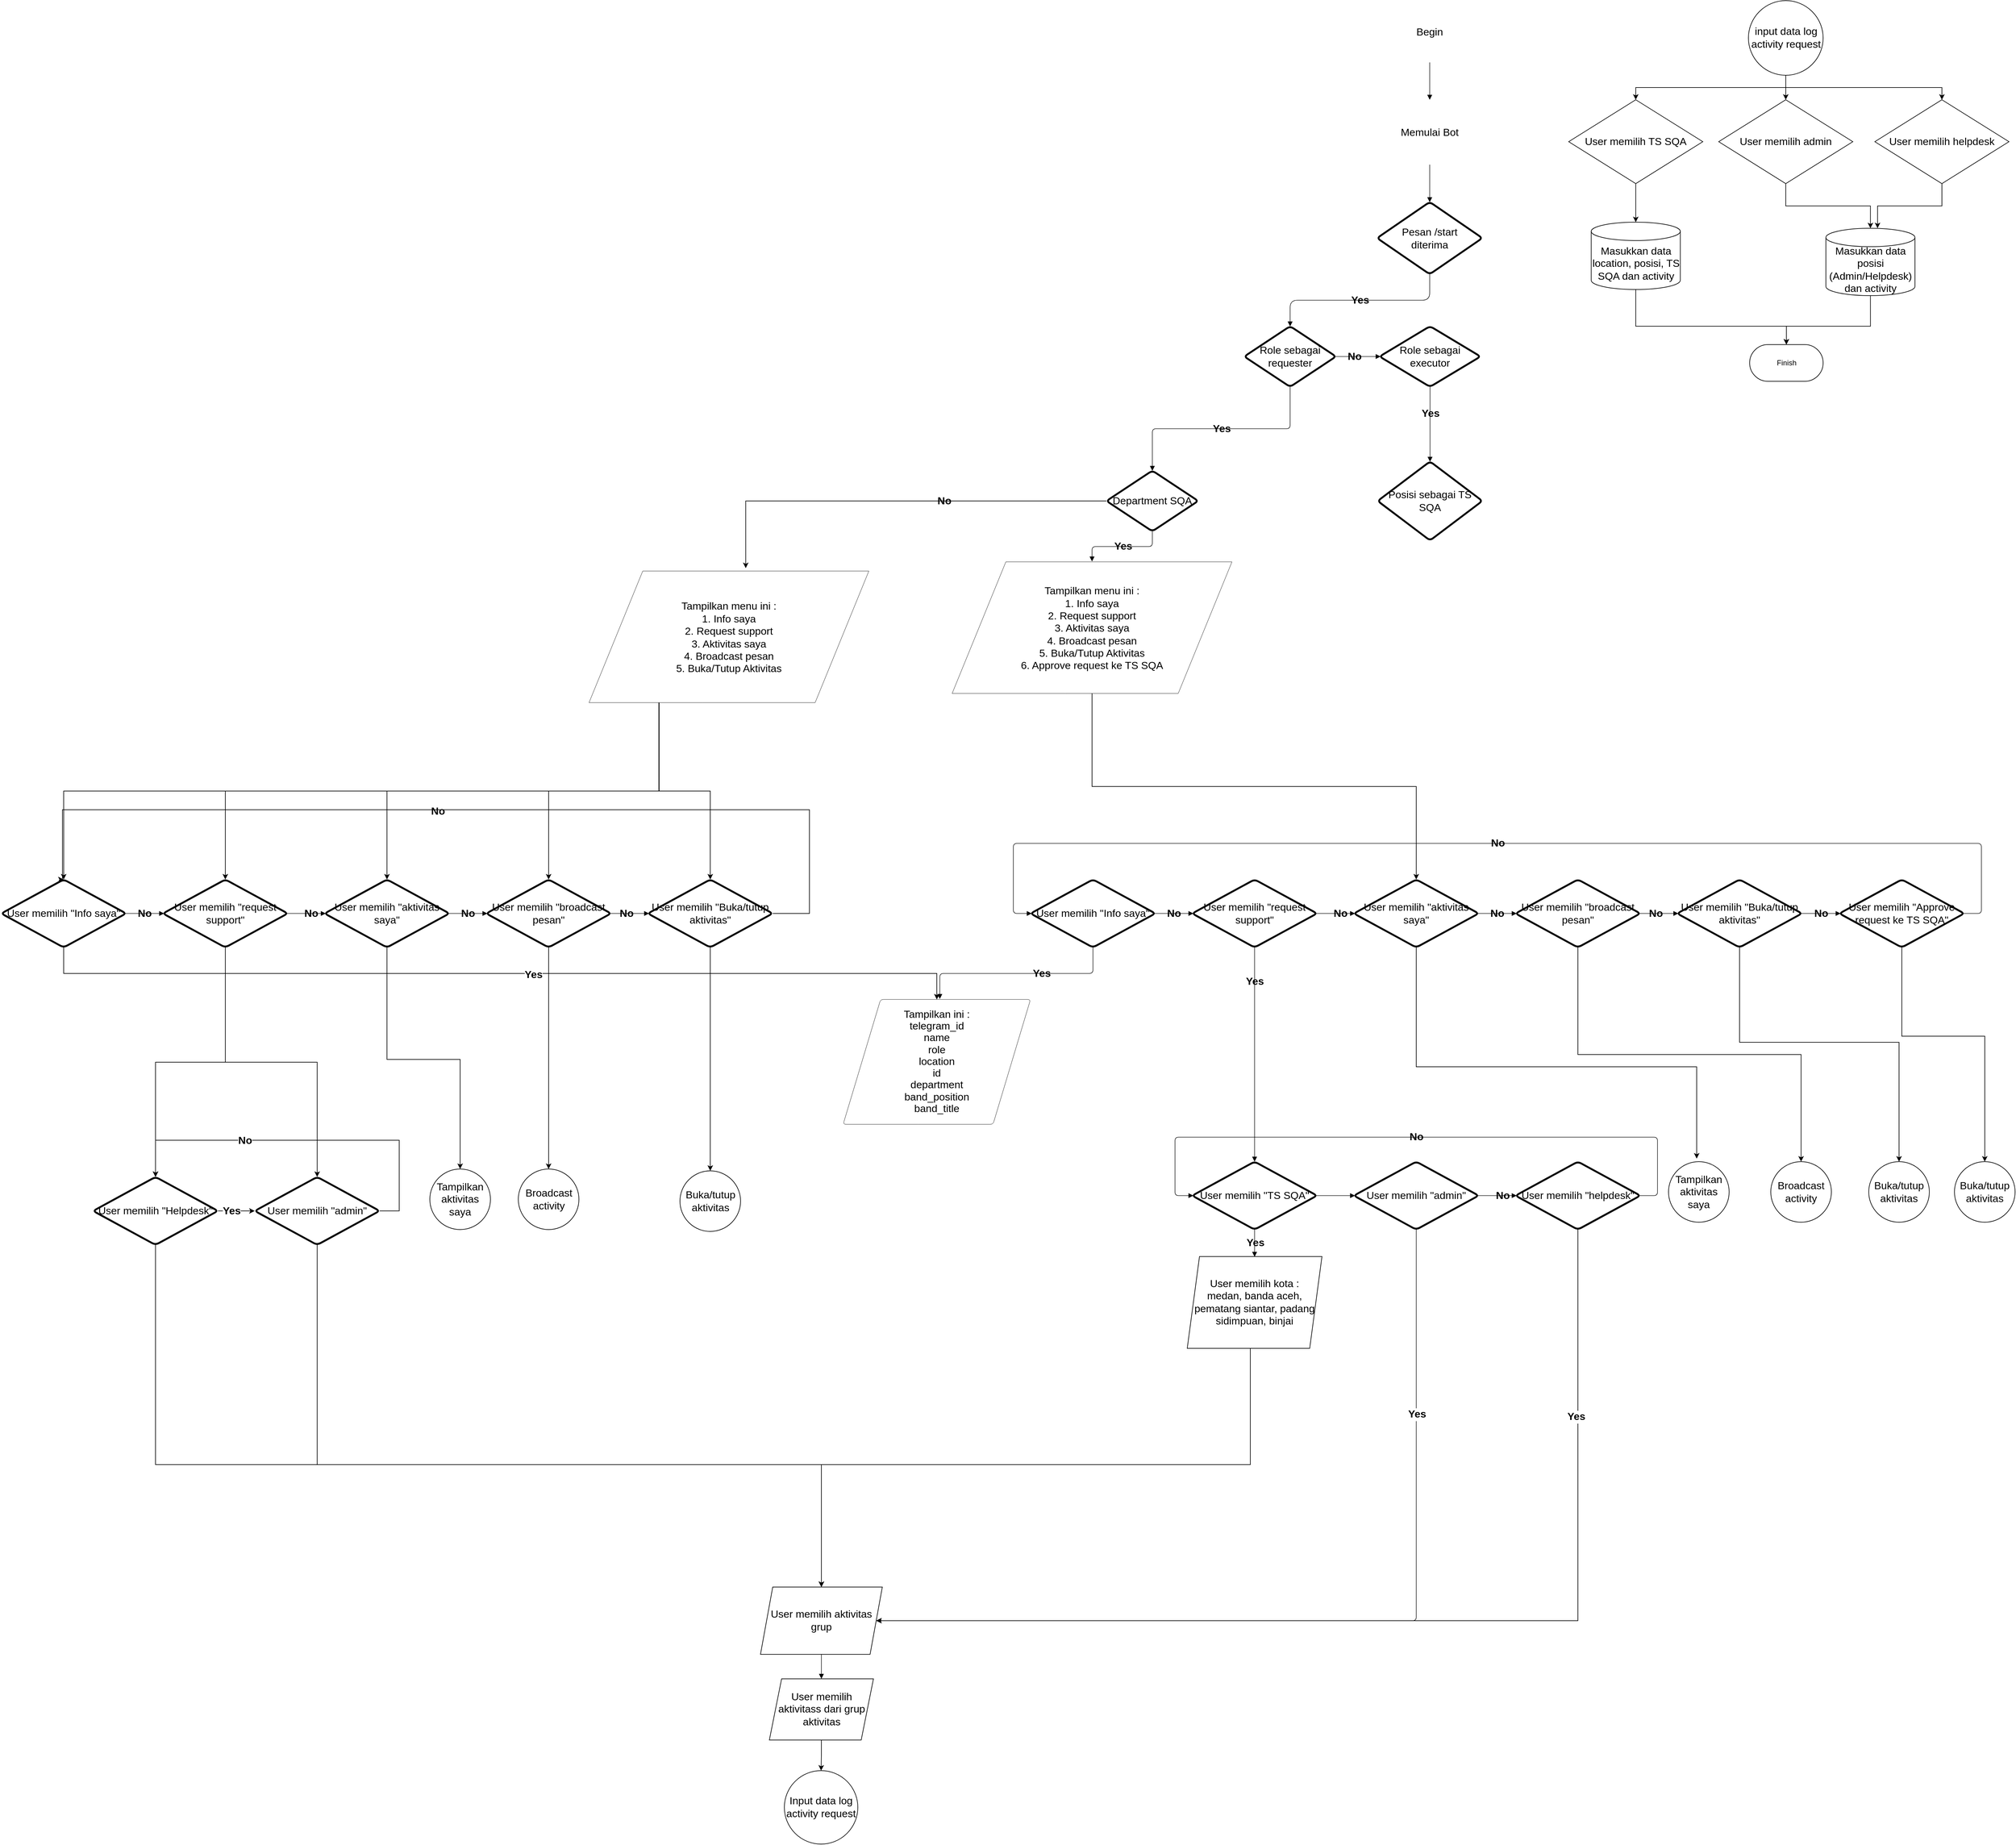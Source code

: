 <mxfile version="24.4.7" type="github">
  <diagram name="Page-1" id="GRgBKRHTRfm9LtRrjL7P">
    <mxGraphModel dx="6494" dy="4552" grid="1" gridSize="10" guides="1" tooltips="1" connect="1" arrows="1" fold="1" page="1" pageScale="1" pageWidth="850" pageHeight="1100" math="0" shadow="0">
      <root>
        <mxCell id="0" />
        <mxCell id="1" parent="0" />
        <mxCell id="CQ4bG1sTVP7k4XKFHZJw-12" value="" style="group;dropTarget=0;pointerEvents=0;fontSize=17;labelBackgroundColor=none;" parent="1" vertex="1">
          <mxGeometry as="geometry" />
        </mxCell>
        <mxCell id="CQ4bG1sTVP7k4XKFHZJw-19" value="Begin" style="html=1;overflow=block;blockSpacing=1;whiteSpace=wrap;fontSize=17;align=center;spacingLeft=8.4;spacingRight=8.4;spacingTop=2.4;spacing=3.6;strokeOpacity=0;fillOpacity=100;rounded=1;absoluteArcSize=1;arcSize=172;strokeWidth=1;lucidId=O3QEd-WoWrp8;labelBackgroundColor=none;labelBorderColor=none;" parent="1" vertex="1">
          <mxGeometry x="1567" y="-452" width="172" height="101" as="geometry" />
        </mxCell>
        <mxCell id="CQ4bG1sTVP7k4XKFHZJw-20" value="Memulai Bot" style="html=1;overflow=block;blockSpacing=1;whiteSpace=wrap;fontSize=17;spacingLeft=8.4;spacingRight=8.4;spacingTop=2.4;spacing=3.6;verticalAlign=middle;strokeOpacity=0;fillOpacity=100;rounded=1;absoluteArcSize=1;arcSize=12;strokeWidth=4;lucidId=O3QE2wRExK9Z;labelBackgroundColor=none;labelBorderColor=none;" parent="1" vertex="1">
          <mxGeometry x="1567" y="-290" width="172" height="106" as="geometry" />
        </mxCell>
        <mxCell id="CQ4bG1sTVP7k4XKFHZJw-21" value="Pesan /start diterima" style="html=1;overflow=block;blockSpacing=1;whiteSpace=wrap;rhombus;fontSize=17;align=center;spacingLeft=8.4;spacingRight=8.4;spacingTop=2.4;spacing=3.6;strokeOpacity=100;fillOpacity=100;rounded=1;absoluteArcSize=1;arcSize=12;strokeWidth=3;lucidId=O3QE1idZaqO8;labelBackgroundColor=none;" parent="1" vertex="1">
          <mxGeometry x="1567" y="-123" width="172" height="118" as="geometry" />
        </mxCell>
        <mxCell id="CQ4bG1sTVP7k4XKFHZJw-22" value="" style="html=1;jettySize=18;whiteSpace=wrap;overflow=block;blockSpacing=1;fontSize=17;strokeOpacity=100;strokeWidth=0.8;rounded=1;arcSize=24;edgeStyle=orthogonalEdgeStyle;startArrow=none;endArrow=block;endFill=1;exitX=0.5;exitY=1;exitPerimeter=0;entryX=0.5;entryY=0;entryPerimeter=0;lucidId=O3QEGSmmrowz;labelBackgroundColor=none;fontColor=default;" parent="1" source="CQ4bG1sTVP7k4XKFHZJw-19" target="CQ4bG1sTVP7k4XKFHZJw-20" edge="1">
          <mxGeometry width="100" height="100" relative="1" as="geometry">
            <Array as="points" />
          </mxGeometry>
        </mxCell>
        <mxCell id="CQ4bG1sTVP7k4XKFHZJw-23" value="" style="html=1;jettySize=18;whiteSpace=wrap;overflow=block;blockSpacing=1;fontSize=17;strokeOpacity=100;strokeWidth=0.8;rounded=1;arcSize=24;edgeStyle=orthogonalEdgeStyle;startArrow=none;endArrow=block;endFill=1;exitX=0.5;exitY=1;exitPerimeter=0;entryX=0.5;entryY=0.003;entryPerimeter=0;lucidId=O3QEU_rgAAAI;labelBackgroundColor=none;fontColor=default;" parent="1" source="CQ4bG1sTVP7k4XKFHZJw-20" target="CQ4bG1sTVP7k4XKFHZJw-21" edge="1">
          <mxGeometry width="100" height="100" relative="1" as="geometry">
            <Array as="points" />
          </mxGeometry>
        </mxCell>
        <mxCell id="CQ4bG1sTVP7k4XKFHZJw-24" value="" style="html=1;jettySize=18;whiteSpace=wrap;overflow=block;blockSpacing=1;fontSize=17;strokeOpacity=100;strokeWidth=0.8;rounded=1;arcSize=24;edgeStyle=orthogonalEdgeStyle;startArrow=none;endArrow=block;endFill=1;exitX=0.5;exitY=0.997;exitPerimeter=0;entryX=0.5;entryY=0.003;entryPerimeter=0;lucidId=O3QEcj3Effiw;labelBackgroundColor=none;fontColor=default;" parent="1" source="CQ4bG1sTVP7k4XKFHZJw-21" target="CQ4bG1sTVP7k4XKFHZJw-26" edge="1">
          <mxGeometry width="100" height="100" relative="1" as="geometry">
            <Array as="points" />
          </mxGeometry>
        </mxCell>
        <mxCell id="CQ4bG1sTVP7k4XKFHZJw-25" value="Yes" style="text;html=1;resizable=0;labelBackgroundColor=none;align=center;verticalAlign=middle;fontStyle=1;fontSize=17;" parent="CQ4bG1sTVP7k4XKFHZJw-24" vertex="1">
          <mxGeometry relative="1" as="geometry" />
        </mxCell>
        <mxCell id="CQ4bG1sTVP7k4XKFHZJw-26" value="Role sebagai requester" style="html=1;overflow=block;blockSpacing=1;whiteSpace=wrap;rhombus;fontSize=17;spacing=3.8;strokeOpacity=100;fillOpacity=100;rounded=1;absoluteArcSize=1;arcSize=12;strokeWidth=3;lucidId=X.QESRwMmk~7;labelBackgroundColor=none;" parent="1" vertex="1">
          <mxGeometry x="1350" y="80" width="150" height="99" as="geometry" />
        </mxCell>
        <mxCell id="CQ4bG1sTVP7k4XKFHZJw-27" value="" style="html=1;jettySize=18;whiteSpace=wrap;fontSize=17;strokeOpacity=100;strokeWidth=0.8;rounded=1;arcSize=12;edgeStyle=orthogonalEdgeStyle;startArrow=none;endArrow=block;endFill=1;exitX=0.5;exitY=0.997;exitPerimeter=0;entryX=0.5;entryY=0.003;entryPerimeter=0;lucidId=MaREplIO5N6A;labelBackgroundColor=none;fontColor=default;" parent="1" source="CQ4bG1sTVP7k4XKFHZJw-26" target="CQ4bG1sTVP7k4XKFHZJw-29" edge="1">
          <mxGeometry width="100" height="100" relative="1" as="geometry">
            <Array as="points" />
          </mxGeometry>
        </mxCell>
        <mxCell id="CQ4bG1sTVP7k4XKFHZJw-28" value="Yes" style="text;html=1;resizable=0;labelBackgroundColor=none;align=center;verticalAlign=middle;fontStyle=1;fontSize=17;" parent="CQ4bG1sTVP7k4XKFHZJw-27" vertex="1">
          <mxGeometry relative="1" as="geometry" />
        </mxCell>
        <mxCell id="CQ4bG1sTVP7k4XKFHZJw-29" value="Department SQA" style="html=1;overflow=block;blockSpacing=1;whiteSpace=wrap;rhombus;fontSize=17;spacing=3.8;strokeOpacity=100;fillOpacity=100;rounded=1;absoluteArcSize=1;arcSize=12;strokeWidth=3;lucidId=MaRE3RDx-k5l;labelBackgroundColor=none;" parent="1" vertex="1">
          <mxGeometry x="1125" y="316" width="150" height="99" as="geometry" />
        </mxCell>
        <mxCell id="CQ4bG1sTVP7k4XKFHZJw-30" value="" style="html=1;jettySize=18;whiteSpace=wrap;fontSize=17;strokeOpacity=100;strokeWidth=0.8;rounded=1;arcSize=12;edgeStyle=orthogonalEdgeStyle;startArrow=none;endArrow=block;endFill=1;exitX=0.988;exitY=0.5;exitPerimeter=0;entryX=0.011;entryY=0.5;entryPerimeter=0;lucidId=jcREmC4Qka6V;labelBackgroundColor=none;fontColor=default;" parent="1" source="CQ4bG1sTVP7k4XKFHZJw-26" target="CQ4bG1sTVP7k4XKFHZJw-32" edge="1">
          <mxGeometry width="100" height="100" relative="1" as="geometry">
            <Array as="points" />
          </mxGeometry>
        </mxCell>
        <mxCell id="CQ4bG1sTVP7k4XKFHZJw-31" value="No" style="text;html=1;resizable=0;labelBackgroundColor=none;align=center;verticalAlign=middle;fontStyle=1;fontSize=17;" parent="CQ4bG1sTVP7k4XKFHZJw-30" vertex="1">
          <mxGeometry x="-0.161" relative="1" as="geometry" />
        </mxCell>
        <mxCell id="CQ4bG1sTVP7k4XKFHZJw-32" value="Role sebagai executor" style="html=1;overflow=block;blockSpacing=1;whiteSpace=wrap;rhombus;fontSize=17;spacing=3.8;strokeOpacity=100;fillOpacity=100;rounded=1;absoluteArcSize=1;arcSize=12;strokeWidth=3;lucidId=jcREdJc5xEuu;labelBackgroundColor=none;" parent="1" vertex="1">
          <mxGeometry x="1571" y="80" width="165" height="99" as="geometry" />
        </mxCell>
        <mxCell id="CQ4bG1sTVP7k4XKFHZJw-33" value="" style="html=1;jettySize=18;whiteSpace=wrap;fontSize=17;strokeOpacity=100;strokeWidth=0.8;rounded=1;arcSize=12;edgeStyle=orthogonalEdgeStyle;startArrow=none;endArrow=block;endFill=1;exitX=0.5;exitY=0.998;exitPerimeter=0;entryX=0.5;entryY=0.004;entryPerimeter=0;lucidId=WcREgdQIaP31;labelBackgroundColor=none;fontColor=default;" parent="1" source="CQ4bG1sTVP7k4XKFHZJw-32" target="CQ4bG1sTVP7k4XKFHZJw-35" edge="1">
          <mxGeometry width="100" height="100" relative="1" as="geometry">
            <Array as="points" />
          </mxGeometry>
        </mxCell>
        <mxCell id="CQ4bG1sTVP7k4XKFHZJw-34" value="Yes" style="text;html=1;resizable=0;labelBackgroundColor=none;align=center;verticalAlign=middle;fontStyle=1;fontSize=17;" parent="CQ4bG1sTVP7k4XKFHZJw-33" vertex="1">
          <mxGeometry x="-0.295" relative="1" as="geometry" />
        </mxCell>
        <mxCell id="CQ4bG1sTVP7k4XKFHZJw-35" value="Posisi sebagai TS SQA" style="html=1;overflow=block;blockSpacing=1;whiteSpace=wrap;rhombus;fontSize=17;spacing=3.8;strokeOpacity=100;fillOpacity=100;rounded=1;absoluteArcSize=1;arcSize=12;strokeWidth=3;lucidId=WcREUaXjch0n;labelBackgroundColor=none;" parent="1" vertex="1">
          <mxGeometry x="1568" y="301" width="171" height="129" as="geometry" />
        </mxCell>
        <mxCell id="CQ4bG1sTVP7k4XKFHZJw-36" value="" style="html=1;jettySize=18;whiteSpace=wrap;fontSize=17;strokeOpacity=100;strokeWidth=0.8;rounded=1;arcSize=12;edgeStyle=orthogonalEdgeStyle;startArrow=none;endArrow=block;endFill=1;exitX=0.5;exitY=0.997;exitPerimeter=0;entryX=0.5;entryY=-0.003;entryPerimeter=0;lucidId=qdREl6IgRi1f;labelBackgroundColor=none;fontColor=default;" parent="1" source="CQ4bG1sTVP7k4XKFHZJw-29" target="CQ4bG1sTVP7k4XKFHZJw-61" edge="1">
          <mxGeometry width="100" height="100" relative="1" as="geometry">
            <Array as="points" />
          </mxGeometry>
        </mxCell>
        <mxCell id="CQ4bG1sTVP7k4XKFHZJw-37" value="Yes" style="text;html=1;resizable=0;labelBackgroundColor=none;align=center;verticalAlign=middle;fontStyle=1;fontSize=17;" parent="CQ4bG1sTVP7k4XKFHZJw-36" vertex="1">
          <mxGeometry relative="1" as="geometry" />
        </mxCell>
        <mxCell id="CQ4bG1sTVP7k4XKFHZJw-40" value="User memilih &quot;Info saya&quot;" style="html=1;overflow=block;blockSpacing=1;whiteSpace=wrap;rhombus;fontSize=17;spacing=3.8;strokeOpacity=100;fillOpacity=100;rounded=1;absoluteArcSize=1;arcSize=12;strokeWidth=3;lucidId=.jREo_PeBMZ1;labelBackgroundColor=none;" parent="1" vertex="1">
          <mxGeometry x="1001" y="984" width="204" height="111" as="geometry" />
        </mxCell>
        <mxCell id="CQ4bG1sTVP7k4XKFHZJw-42" value="" style="html=1;jettySize=18;whiteSpace=wrap;fontSize=17;strokeOpacity=100;strokeWidth=0.8;rounded=1;arcSize=12;edgeStyle=orthogonalEdgeStyle;startArrow=none;endArrow=block;endFill=1;exitX=0.99;exitY=0.5;exitPerimeter=0;entryX=0.01;entryY=0.5;entryPerimeter=0;lucidId=2kREDmKOP9Uv;labelBackgroundColor=none;fontColor=default;" parent="1" source="CQ4bG1sTVP7k4XKFHZJw-40" target="CQ4bG1sTVP7k4XKFHZJw-44" edge="1">
          <mxGeometry width="100" height="100" relative="1" as="geometry">
            <Array as="points" />
          </mxGeometry>
        </mxCell>
        <mxCell id="CQ4bG1sTVP7k4XKFHZJw-43" value="No" style="text;html=1;resizable=0;labelBackgroundColor=none;align=center;verticalAlign=middle;fontStyle=1;fontSize=17;" parent="CQ4bG1sTVP7k4XKFHZJw-42" vertex="1">
          <mxGeometry relative="1" as="geometry" />
        </mxCell>
        <mxCell id="CQ4bG1sTVP7k4XKFHZJw-44" value="User memilih &quot;request support&quot;" style="html=1;overflow=block;blockSpacing=1;whiteSpace=wrap;rhombus;fontSize=17;spacing=3.8;strokeOpacity=100;fillOpacity=100;rounded=1;absoluteArcSize=1;arcSize=12;strokeWidth=3;lucidId=2kREZm2IX9S~;labelBackgroundColor=none;" parent="1" vertex="1">
          <mxGeometry x="1265" y="984" width="204" height="111" as="geometry" />
        </mxCell>
        <mxCell id="CQ4bG1sTVP7k4XKFHZJw-45" value="" style="html=1;jettySize=18;whiteSpace=wrap;fontSize=17;strokeOpacity=100;strokeWidth=0.8;rounded=1;arcSize=12;edgeStyle=orthogonalEdgeStyle;startArrow=none;endArrow=block;endFill=1;exitX=0.99;exitY=0.5;exitPerimeter=0;entryX=0.01;entryY=0.5;entryPerimeter=0;lucidId=dlREGyeo2uYY;labelBackgroundColor=none;fontColor=default;" parent="1" source="CQ4bG1sTVP7k4XKFHZJw-44" target="CQ4bG1sTVP7k4XKFHZJw-47" edge="1">
          <mxGeometry width="100" height="100" relative="1" as="geometry">
            <Array as="points" />
          </mxGeometry>
        </mxCell>
        <mxCell id="CQ4bG1sTVP7k4XKFHZJw-46" value="No" style="text;html=1;resizable=0;labelBackgroundColor=none;align=center;verticalAlign=middle;fontStyle=1;fontSize=17;" parent="CQ4bG1sTVP7k4XKFHZJw-45" vertex="1">
          <mxGeometry x="0.235" relative="1" as="geometry" />
        </mxCell>
        <mxCell id="SSCQIoaoQClTcqwveNcw-15" style="edgeStyle=orthogonalEdgeStyle;rounded=0;orthogonalLoop=1;jettySize=auto;html=1;exitX=0.5;exitY=1;exitDx=0;exitDy=0;fontSize=17;labelBackgroundColor=none;fontColor=default;" edge="1" parent="1" source="CQ4bG1sTVP7k4XKFHZJw-47">
          <mxGeometry relative="1" as="geometry">
            <mxPoint x="2089.0" y="1440.0" as="targetPoint" />
            <mxPoint x="1600.0" y="1095.0" as="sourcePoint" />
            <Array as="points">
              <mxPoint x="1631" y="1290" />
              <mxPoint x="2089" y="1290" />
            </Array>
          </mxGeometry>
        </mxCell>
        <mxCell id="CQ4bG1sTVP7k4XKFHZJw-47" value="User memilih &quot;aktivitas saya&quot;" style="html=1;overflow=block;blockSpacing=1;whiteSpace=wrap;rhombus;fontSize=17;spacing=3.8;strokeOpacity=100;fillOpacity=100;rounded=1;absoluteArcSize=1;arcSize=12;strokeWidth=3;lucidId=dlREFrSLnKBd;labelBackgroundColor=none;" parent="1" vertex="1">
          <mxGeometry x="1529" y="984" width="204" height="111" as="geometry" />
        </mxCell>
        <mxCell id="CQ4bG1sTVP7k4XKFHZJw-48" value="" style="html=1;jettySize=18;whiteSpace=wrap;fontSize=17;strokeOpacity=100;strokeWidth=0.8;rounded=1;arcSize=12;edgeStyle=orthogonalEdgeStyle;startArrow=none;endArrow=block;endFill=1;exitX=0.99;exitY=0.5;exitPerimeter=0;entryX=0.01;entryY=0.5;entryPerimeter=0;lucidId=plRERFZWFN4R;labelBackgroundColor=none;fontColor=default;" parent="1" source="CQ4bG1sTVP7k4XKFHZJw-47" target="CQ4bG1sTVP7k4XKFHZJw-50" edge="1">
          <mxGeometry width="100" height="100" relative="1" as="geometry">
            <Array as="points" />
          </mxGeometry>
        </mxCell>
        <mxCell id="CQ4bG1sTVP7k4XKFHZJw-49" value="No" style="text;html=1;resizable=0;labelBackgroundColor=none;align=center;verticalAlign=middle;fontStyle=1;fontSize=17;" parent="CQ4bG1sTVP7k4XKFHZJw-48" vertex="1">
          <mxGeometry relative="1" as="geometry" />
        </mxCell>
        <mxCell id="SSCQIoaoQClTcqwveNcw-16" style="edgeStyle=orthogonalEdgeStyle;rounded=0;orthogonalLoop=1;jettySize=auto;html=1;exitX=0.5;exitY=1;exitDx=0;exitDy=0;fontSize=17;labelBackgroundColor=none;fontColor=default;entryX=0.5;entryY=0;entryDx=0;entryDy=0;" edge="1" parent="1" source="CQ4bG1sTVP7k4XKFHZJw-50" target="SSCQIoaoQClTcqwveNcw-95">
          <mxGeometry relative="1" as="geometry">
            <mxPoint x="2299" y="1440.0" as="targetPoint" />
            <mxPoint x="1864.0" y="1095.0" as="sourcePoint" />
          </mxGeometry>
        </mxCell>
        <mxCell id="CQ4bG1sTVP7k4XKFHZJw-50" value="User memilih &quot;broadcast pesan&quot;" style="html=1;overflow=block;blockSpacing=1;whiteSpace=wrap;rhombus;fontSize=17;spacing=3.8;strokeOpacity=100;fillOpacity=100;rounded=1;absoluteArcSize=1;arcSize=12;strokeWidth=3;lucidId=plREKyyvZLEQ;labelBackgroundColor=none;" parent="1" vertex="1">
          <mxGeometry x="1793" y="984" width="204" height="111" as="geometry" />
        </mxCell>
        <mxCell id="CQ4bG1sTVP7k4XKFHZJw-51" value="" style="html=1;jettySize=18;whiteSpace=wrap;fontSize=17;strokeOpacity=100;strokeWidth=0.8;rounded=1;arcSize=12;edgeStyle=orthogonalEdgeStyle;startArrow=none;endArrow=block;endFill=1;exitX=0.99;exitY=0.5;exitPerimeter=0;entryX=0.01;entryY=0.5;entryPerimeter=0;lucidId=ClREtkGzbiMU;labelBackgroundColor=none;fontColor=default;" parent="1" source="CQ4bG1sTVP7k4XKFHZJw-50" target="CQ4bG1sTVP7k4XKFHZJw-53" edge="1">
          <mxGeometry width="100" height="100" relative="1" as="geometry">
            <Array as="points" />
          </mxGeometry>
        </mxCell>
        <mxCell id="CQ4bG1sTVP7k4XKFHZJw-52" value="No" style="text;html=1;resizable=0;labelBackgroundColor=none;align=center;verticalAlign=middle;fontStyle=1;fontSize=17;" parent="CQ4bG1sTVP7k4XKFHZJw-51" vertex="1">
          <mxGeometry x="-0.165" relative="1" as="geometry" />
        </mxCell>
        <mxCell id="SSCQIoaoQClTcqwveNcw-17" style="edgeStyle=orthogonalEdgeStyle;rounded=0;orthogonalLoop=1;jettySize=auto;html=1;exitX=0.5;exitY=1;exitDx=0;exitDy=0;fontSize=17;labelBackgroundColor=none;fontColor=default;entryX=0.5;entryY=0;entryDx=0;entryDy=0;" edge="1" parent="1" source="CQ4bG1sTVP7k4XKFHZJw-53" target="SSCQIoaoQClTcqwveNcw-96">
          <mxGeometry relative="1" as="geometry">
            <mxPoint x="2549" y="1440.0" as="targetPoint" />
            <mxPoint x="2128" y="1095.0" as="sourcePoint" />
            <Array as="points">
              <mxPoint x="2159" y="1250" />
              <mxPoint x="2419" y="1250" />
            </Array>
          </mxGeometry>
        </mxCell>
        <mxCell id="CQ4bG1sTVP7k4XKFHZJw-53" value="User memilih &quot;Buka/tutup aktivitas&quot;" style="html=1;overflow=block;blockSpacing=1;whiteSpace=wrap;rhombus;fontSize=17;spacing=3.8;strokeOpacity=100;fillOpacity=100;rounded=1;absoluteArcSize=1;arcSize=12;strokeWidth=3;lucidId=ClREelKLAxoS;labelBackgroundColor=none;" parent="1" vertex="1">
          <mxGeometry x="2057" y="984" width="204" height="111" as="geometry" />
        </mxCell>
        <mxCell id="CQ4bG1sTVP7k4XKFHZJw-54" value="" style="html=1;jettySize=18;whiteSpace=wrap;fontSize=17;strokeOpacity=100;strokeWidth=0.8;rounded=1;arcSize=12;edgeStyle=orthogonalEdgeStyle;startArrow=none;endArrow=block;endFill=1;exitX=0.99;exitY=0.5;exitPerimeter=0;entryX=0.01;entryY=0.5;entryPerimeter=0;lucidId=TlREV9k_0g.7;labelBackgroundColor=none;fontColor=default;" parent="1" source="CQ4bG1sTVP7k4XKFHZJw-53" target="CQ4bG1sTVP7k4XKFHZJw-56" edge="1">
          <mxGeometry width="100" height="100" relative="1" as="geometry">
            <Array as="points" />
          </mxGeometry>
        </mxCell>
        <mxCell id="CQ4bG1sTVP7k4XKFHZJw-55" value="No" style="text;html=1;resizable=0;labelBackgroundColor=none;align=center;verticalAlign=middle;fontStyle=1;fontSize=17;" parent="CQ4bG1sTVP7k4XKFHZJw-54" vertex="1">
          <mxGeometry relative="1" as="geometry" />
        </mxCell>
        <mxCell id="SSCQIoaoQClTcqwveNcw-18" style="edgeStyle=orthogonalEdgeStyle;rounded=0;orthogonalLoop=1;jettySize=auto;html=1;exitX=0.5;exitY=1;exitDx=0;exitDy=0;fontSize=17;labelBackgroundColor=none;fontColor=default;entryX=0.5;entryY=0;entryDx=0;entryDy=0;" edge="1" parent="1" source="CQ4bG1sTVP7k4XKFHZJw-56" target="SSCQIoaoQClTcqwveNcw-97">
          <mxGeometry relative="1" as="geometry">
            <mxPoint x="2701.051" y="1440.0" as="targetPoint" />
            <mxPoint x="2393" y="1095.0" as="sourcePoint" />
            <Array as="points">
              <mxPoint x="2424" y="1240" />
              <mxPoint x="2559" y="1240" />
            </Array>
          </mxGeometry>
        </mxCell>
        <mxCell id="CQ4bG1sTVP7k4XKFHZJw-56" value="User memilih &quot;Approve request ke TS SQA&quot;" style="html=1;overflow=block;blockSpacing=1;whiteSpace=wrap;rhombus;fontSize=17;spacing=3.8;strokeOpacity=100;fillOpacity=100;rounded=1;absoluteArcSize=1;arcSize=12;strokeWidth=3;lucidId=TlREEW60Ta-X;labelBackgroundColor=none;" parent="1" vertex="1">
          <mxGeometry x="2322" y="984" width="204" height="111" as="geometry" />
        </mxCell>
        <mxCell id="CQ4bG1sTVP7k4XKFHZJw-57" value="" style="html=1;jettySize=18;whiteSpace=wrap;fontSize=17;fontColor=default;fontStyle=1;strokeOpacity=100;strokeWidth=0.8;rounded=1;arcSize=12;edgeStyle=orthogonalEdgeStyle;startArrow=none;endArrow=block;endFill=1;exitX=0.99;exitY=0.5;exitPerimeter=0;entryX=0.01;entryY=0.5;entryPerimeter=0;lucidId=mmREBMlW8qIt;labelBackgroundColor=none;" parent="1" source="CQ4bG1sTVP7k4XKFHZJw-56" target="CQ4bG1sTVP7k4XKFHZJw-40" edge="1">
          <mxGeometry width="100" height="100" relative="1" as="geometry">
            <Array as="points">
              <mxPoint x="2554" y="1040" />
              <mxPoint x="2554" y="925" />
              <mxPoint x="973" y="925" />
              <mxPoint x="973" y="1040" />
            </Array>
          </mxGeometry>
        </mxCell>
        <mxCell id="CQ4bG1sTVP7k4XKFHZJw-58" value="No" style="text;html=1;resizable=0;labelBackgroundColor=none;align=center;verticalAlign=middle;fontStyle=1;fontSize=17;" parent="CQ4bG1sTVP7k4XKFHZJw-57" vertex="1">
          <mxGeometry relative="1" as="geometry" />
        </mxCell>
        <mxCell id="CQ4bG1sTVP7k4XKFHZJw-59" value="" style="html=1;jettySize=18;whiteSpace=wrap;fontSize=17;strokeOpacity=100;strokeWidth=0.8;rounded=1;arcSize=12;edgeStyle=orthogonalEdgeStyle;startArrow=none;endArrow=block;endFill=1;exitX=0.5;exitY=1;exitPerimeter=0;entryX=0.516;entryY=-0.004;entryPerimeter=0;lucidId=~mREUN3d~ttm;labelBackgroundColor=none;fontColor=default;" parent="1" source="CQ4bG1sTVP7k4XKFHZJw-40" target="CQ4bG1sTVP7k4XKFHZJw-62" edge="1">
          <mxGeometry width="100" height="100" relative="1" as="geometry">
            <Array as="points" />
          </mxGeometry>
        </mxCell>
        <mxCell id="CQ4bG1sTVP7k4XKFHZJw-60" value="Yes" style="text;html=1;resizable=0;labelBackgroundColor=none;align=center;verticalAlign=middle;fontStyle=1;fontSize=17;" parent="CQ4bG1sTVP7k4XKFHZJw-59" vertex="1">
          <mxGeometry x="-0.242" relative="1" as="geometry" />
        </mxCell>
        <mxCell id="SSCQIoaoQClTcqwveNcw-13" style="edgeStyle=orthogonalEdgeStyle;rounded=0;orthogonalLoop=1;jettySize=auto;html=1;exitX=0.5;exitY=1;exitDx=0;exitDy=0;entryX=0.5;entryY=0;entryDx=0;entryDy=0;fontSize=17;labelBackgroundColor=none;fontColor=default;" edge="1" parent="1" source="CQ4bG1sTVP7k4XKFHZJw-61" target="CQ4bG1sTVP7k4XKFHZJw-47">
          <mxGeometry relative="1" as="geometry" />
        </mxCell>
        <mxCell id="CQ4bG1sTVP7k4XKFHZJw-61" value="Tampilkan menu ini :&lt;br style=&quot;font-size: 17px;&quot;&gt;1. Info saya&lt;br style=&quot;font-size: 17px;&quot;&gt;2. Request support&lt;br style=&quot;font-size: 17px;&quot;&gt;3. Aktivitas saya&lt;br style=&quot;font-size: 17px;&quot;&gt;4. Broadcast pesan&lt;br style=&quot;font-size: 17px;&quot;&gt;5. Buka/Tutup Aktivitas&lt;br style=&quot;font-size: 17px;&quot;&gt;&lt;div style=&quot;font-size: 17px;&quot;&gt;&lt;span style=&quot;background-color: initial; font-size: 17px;&quot;&gt;6. Approve request ke TS SQA&lt;/span&gt;&lt;/div&gt;" style="html=1;overflow=block;blockSpacing=1;whiteSpace=wrap;shape=parallelogram;perimeter=parallelogramPerimeter;anchorPointDirection=0;fontSize=17;align=center;spacingLeft=8.4;spacingRight=8.4;spacingTop=2.4;spacing=3.8;strokeOpacity=100;fillOpacity=100;rounded=1;absoluteArcSize=1;arcSize=0;strokeWidth=NaN;lucidId=6oREs0vJdL4t;size=0.192;labelBackgroundColor=none;" parent="1" vertex="1">
          <mxGeometry x="873" y="465" width="457" height="215" as="geometry" />
        </mxCell>
        <mxCell id="CQ4bG1sTVP7k4XKFHZJw-62" value="&lt;div style=&quot;display: flex; justify-content: center; text-align: center; align-items: baseline; font-size: 17px; line-height: 1.25; margin-left: 8.4px; margin-right: 8.4px; margin-top: -2px;&quot;&gt;&lt;span style=&quot;font-size: 17px;&quot;&gt;&lt;span style=&quot;font-size: 17px;&quot;&gt;Tampilkan ini :&lt;br&gt;&lt;/span&gt;&lt;/span&gt;&lt;/div&gt;&lt;div style=&quot;display: flex; justify-content: center; text-align: center; align-items: baseline; font-size: 17px; line-height: 1.25; margin-top: -2px;&quot;&gt;&lt;span style=&quot;font-size: 17px;&quot;&gt;&lt;span style=&quot;font-size: 17px;&quot;&gt;&lt;span style=&quot;font-size: 17px;&quot;&gt;telegram_id&lt;br&gt;&lt;/span&gt;&lt;/span&gt;&lt;/span&gt;&lt;/div&gt;&lt;div style=&quot;display: flex; justify-content: center; text-align: center; align-items: baseline; font-size: 17px; line-height: 1.25; margin-left: 8.4px; margin-right: 8.4px; margin-top: -2px;&quot;&gt;&lt;span style=&quot;font-size: 17px;&quot;&gt;&lt;span style=&quot;font-size: 17px;&quot;&gt;name&lt;br&gt;&lt;/span&gt;&lt;/span&gt;&lt;/div&gt;&lt;div style=&quot;display: flex; justify-content: center; text-align: center; align-items: baseline; font-size: 17px; line-height: 1.25; margin-left: 8.4px; margin-right: 8.4px; margin-top: -2px;&quot;&gt;&lt;span style=&quot;font-size: 17px;&quot;&gt;&lt;span style=&quot;font-size: 17px;&quot;&gt;role&lt;br&gt;&lt;/span&gt;&lt;/span&gt;&lt;/div&gt;&lt;div style=&quot;display: flex; justify-content: center; text-align: center; align-items: baseline; font-size: 17px; line-height: 1.25; margin-left: 8.4px; margin-right: 8.4px; margin-top: -2px;&quot;&gt;&lt;span style=&quot;font-size: 17px;&quot;&gt;&lt;span style=&quot;font-size: 17px;&quot;&gt;location&lt;br&gt;&lt;/span&gt;&lt;/span&gt;&lt;/div&gt;&lt;div style=&quot;display: flex; justify-content: center; text-align: center; align-items: baseline; font-size: 17px; line-height: 1.25; margin-left: 8.4px; margin-right: 8.4px; margin-top: -2px;&quot;&gt;&lt;span style=&quot;font-size: 17px;&quot;&gt;&lt;span style=&quot;font-size: 17px;&quot;&gt;id&lt;br&gt;&lt;/span&gt;&lt;/span&gt;&lt;/div&gt;&lt;div style=&quot;display: flex; justify-content: center; text-align: center; align-items: baseline; font-size: 17px; line-height: 1.25; margin-left: 8.4px; margin-right: 8.4px; margin-top: -2px;&quot;&gt;&lt;span style=&quot;font-size: 17px;&quot;&gt;&lt;span style=&quot;font-size: 17px;&quot;&gt;department&lt;br&gt;&lt;/span&gt;&lt;/span&gt;&lt;/div&gt;&lt;div style=&quot;display: flex; justify-content: center; text-align: center; align-items: baseline; font-size: 17px; line-height: 1.25; margin-left: 8.4px; margin-right: 8.4px; margin-top: -2px;&quot;&gt;&lt;span style=&quot;font-size: 17px;&quot;&gt;&lt;span style=&quot;font-size: 17px;&quot;&gt;band_position&lt;br&gt;&lt;/span&gt;&lt;/span&gt;&lt;/div&gt;&lt;div style=&quot;display: flex; justify-content: center; text-align: center; align-items: baseline; font-size: 17px; line-height: 1.25; margin-left: 8.4px; margin-right: 8.4px; margin-top: -2px;&quot;&gt;&lt;span style=&quot;font-size: 17px;&quot;&gt;&lt;span style=&quot;font-size: 17px;&quot;&gt;band_title&lt;/span&gt;&lt;/span&gt;&lt;/div&gt;" style="html=1;overflow=block;blockSpacing=1;whiteSpace=wrap;shape=parallelogram;perimeter=parallelogramPerimeter;anchorPointDirection=0;fontSize=17;spacing=3.8;strokeOpacity=100;fillOpacity=100;rounded=1;absoluteArcSize=1;arcSize=9;strokeWidth=NaN;lucidId=qrRE~W~gJZKO;labelBackgroundColor=none;" parent="1" vertex="1">
          <mxGeometry x="695" y="1180" width="306" height="204" as="geometry" />
        </mxCell>
        <mxCell id="CQ4bG1sTVP7k4XKFHZJw-63" value="" style="html=1;jettySize=18;whiteSpace=wrap;fontSize=17;strokeOpacity=100;strokeWidth=0.8;rounded=1;arcSize=12;edgeStyle=orthogonalEdgeStyle;startArrow=none;endArrow=block;endFill=1;exitX=0.5;exitY=1;exitPerimeter=0;entryX=0.5;entryY=0;entryPerimeter=0;lucidId=OsREVZMF1uiU;labelBackgroundColor=none;fontColor=default;" parent="1" source="CQ4bG1sTVP7k4XKFHZJw-44" target="CQ4bG1sTVP7k4XKFHZJw-65" edge="1">
          <mxGeometry width="100" height="100" relative="1" as="geometry">
            <Array as="points" />
          </mxGeometry>
        </mxCell>
        <mxCell id="CQ4bG1sTVP7k4XKFHZJw-64" value="Yes" style="text;html=1;resizable=0;labelBackgroundColor=none;align=center;verticalAlign=middle;fontStyle=1;fontSize=17;" parent="CQ4bG1sTVP7k4XKFHZJw-63" vertex="1">
          <mxGeometry x="-0.682" relative="1" as="geometry" />
        </mxCell>
        <mxCell id="CQ4bG1sTVP7k4XKFHZJw-65" value="User memilih  &quot;TS SQA&quot;" style="html=1;overflow=block;blockSpacing=1;whiteSpace=wrap;rhombus;fontSize=17;spacing=3.8;strokeOpacity=100;fillOpacity=100;rounded=1;absoluteArcSize=1;arcSize=12;strokeWidth=3;lucidId=OsREvUb79Us1;labelBackgroundColor=none;" parent="1" vertex="1">
          <mxGeometry x="1265" y="1445" width="204" height="111" as="geometry" />
        </mxCell>
        <mxCell id="CQ4bG1sTVP7k4XKFHZJw-66" value="" style="html=1;jettySize=18;whiteSpace=wrap;fontSize=17;strokeOpacity=100;strokeWidth=0.8;rounded=1;arcSize=12;edgeStyle=orthogonalEdgeStyle;startArrow=none;endArrow=block;endFill=1;exitX=0.99;exitY=0.5;exitPerimeter=0;entryX=0.01;entryY=0.5;entryPerimeter=0;lucidId=qtREFnoEnEcb;labelBackgroundColor=none;fontColor=default;" parent="1" source="CQ4bG1sTVP7k4XKFHZJw-65" target="CQ4bG1sTVP7k4XKFHZJw-67" edge="1">
          <mxGeometry width="100" height="100" relative="1" as="geometry">
            <Array as="points" />
          </mxGeometry>
        </mxCell>
        <mxCell id="CQ4bG1sTVP7k4XKFHZJw-67" value="User memilih &quot;admin&quot;" style="html=1;overflow=block;blockSpacing=1;whiteSpace=wrap;rhombus;fontSize=17;spacing=3.8;strokeOpacity=100;fillOpacity=100;rounded=1;absoluteArcSize=1;arcSize=12;strokeWidth=3;lucidId=qtRE0qf3k7ct;labelBackgroundColor=none;" parent="1" vertex="1">
          <mxGeometry x="1529" y="1445" width="204" height="111" as="geometry" />
        </mxCell>
        <mxCell id="CQ4bG1sTVP7k4XKFHZJw-68" value="" style="html=1;jettySize=18;whiteSpace=wrap;fontSize=17;strokeOpacity=100;strokeWidth=0.8;rounded=1;arcSize=12;edgeStyle=orthogonalEdgeStyle;startArrow=none;endArrow=block;endFill=1;exitX=0.99;exitY=0.5;exitPerimeter=0;entryX=0.01;entryY=0.5;entryPerimeter=0;lucidId=BtRE55EsbQhO;labelBackgroundColor=none;fontColor=default;" parent="1" source="CQ4bG1sTVP7k4XKFHZJw-67" target="CQ4bG1sTVP7k4XKFHZJw-70" edge="1">
          <mxGeometry width="100" height="100" relative="1" as="geometry">
            <Array as="points" />
          </mxGeometry>
        </mxCell>
        <mxCell id="CQ4bG1sTVP7k4XKFHZJw-69" value="No" style="text;html=1;resizable=0;labelBackgroundColor=none;align=center;verticalAlign=middle;fontStyle=1;fontSize=17;" parent="CQ4bG1sTVP7k4XKFHZJw-68" vertex="1">
          <mxGeometry x="0.268" relative="1" as="geometry" />
        </mxCell>
        <mxCell id="SSCQIoaoQClTcqwveNcw-79" style="edgeStyle=orthogonalEdgeStyle;rounded=0;orthogonalLoop=1;jettySize=auto;html=1;exitX=0.5;exitY=1;exitDx=0;exitDy=0;entryX=1;entryY=0.5;entryDx=0;entryDy=0;" edge="1" parent="1" source="CQ4bG1sTVP7k4XKFHZJw-70" target="SSCQIoaoQClTcqwveNcw-8">
          <mxGeometry relative="1" as="geometry">
            <Array as="points">
              <mxPoint x="1895" y="2195" />
            </Array>
          </mxGeometry>
        </mxCell>
        <mxCell id="SSCQIoaoQClTcqwveNcw-80" value="&lt;font style=&quot;font-size: 17px;&quot;&gt;&lt;b&gt;Yes&lt;/b&gt;&lt;/font&gt;" style="edgeLabel;html=1;align=center;verticalAlign=middle;resizable=0;points=[];" vertex="1" connectable="0" parent="SSCQIoaoQClTcqwveNcw-79">
          <mxGeometry x="-0.658" y="-3" relative="1" as="geometry">
            <mxPoint y="1" as="offset" />
          </mxGeometry>
        </mxCell>
        <mxCell id="CQ4bG1sTVP7k4XKFHZJw-70" value="User memilih &quot;helpdesk&quot;" style="html=1;overflow=block;blockSpacing=1;whiteSpace=wrap;rhombus;fontSize=17;spacing=3.8;strokeOpacity=100;fillOpacity=100;rounded=1;absoluteArcSize=1;arcSize=12;strokeWidth=3;lucidId=BtRE0qRXtwBf;labelBackgroundColor=none;" parent="1" vertex="1">
          <mxGeometry x="1793" y="1445" width="204" height="111" as="geometry" />
        </mxCell>
        <mxCell id="CQ4bG1sTVP7k4XKFHZJw-71" value="" style="html=1;jettySize=18;whiteSpace=wrap;fontSize=17;fontColor=default;fontStyle=1;strokeOpacity=100;strokeWidth=0.8;rounded=1;arcSize=12;edgeStyle=orthogonalEdgeStyle;startArrow=none;endArrow=block;endFill=1;exitX=0.99;exitY=0.5;exitPerimeter=0;entryX=0.01;entryY=0.5;entryPerimeter=0;lucidId=-tREMi_8FIX4;labelBackgroundColor=none;" parent="1" source="CQ4bG1sTVP7k4XKFHZJw-70" target="CQ4bG1sTVP7k4XKFHZJw-65" edge="1">
          <mxGeometry width="100" height="100" relative="1" as="geometry">
            <Array as="points">
              <mxPoint x="2025" y="1500" />
              <mxPoint x="2025" y="1405" />
              <mxPoint x="1237" y="1405" />
              <mxPoint x="1237" y="1500" />
            </Array>
          </mxGeometry>
        </mxCell>
        <mxCell id="CQ4bG1sTVP7k4XKFHZJw-72" value="No" style="text;html=1;resizable=0;labelBackgroundColor=none;align=center;verticalAlign=middle;fontStyle=1;fontSize=17;" parent="CQ4bG1sTVP7k4XKFHZJw-71" vertex="1">
          <mxGeometry relative="1" as="geometry" />
        </mxCell>
        <mxCell id="CQ4bG1sTVP7k4XKFHZJw-73" value="" style="html=1;jettySize=18;whiteSpace=wrap;fontSize=17;strokeOpacity=100;strokeWidth=0.8;rounded=1;arcSize=12;edgeStyle=orthogonalEdgeStyle;startArrow=none;endArrow=block;endFill=1;exitX=0.5;exitY=1;exitPerimeter=0;entryX=0.5;entryY=0.002;entryPerimeter=0;lucidId=AvREfGDDmcse;labelBackgroundColor=none;fontColor=default;" parent="1" source="CQ4bG1sTVP7k4XKFHZJw-65" edge="1">
          <mxGeometry width="100" height="100" relative="1" as="geometry">
            <Array as="points" />
            <mxPoint x="1367" y="1600.44" as="targetPoint" />
          </mxGeometry>
        </mxCell>
        <mxCell id="CQ4bG1sTVP7k4XKFHZJw-74" value="Yes" style="text;html=1;resizable=0;labelBackgroundColor=none;align=center;verticalAlign=middle;fontStyle=1;fontSize=17;" parent="CQ4bG1sTVP7k4XKFHZJw-73" vertex="1">
          <mxGeometry relative="1" as="geometry" />
        </mxCell>
        <mxCell id="CQ4bG1sTVP7k4XKFHZJw-79" value="" style="html=1;jettySize=18;whiteSpace=wrap;fontSize=17;strokeOpacity=100;strokeWidth=0.8;rounded=1;arcSize=12;edgeStyle=orthogonalEdgeStyle;startArrow=none;endArrow=block;endFill=1;exitX=0.5;exitY=1;entryX=0.5;entryY=0;lucidId=vyREwky0pEg-;exitDx=0;exitDy=0;entryDx=0;entryDy=0;labelBackgroundColor=none;fontColor=default;" parent="1" source="SSCQIoaoQClTcqwveNcw-8" target="SSCQIoaoQClTcqwveNcw-10" edge="1">
          <mxGeometry width="100" height="100" relative="1" as="geometry">
            <Array as="points" />
            <mxPoint x="1631" y="2001" as="sourcePoint" />
            <mxPoint x="1631" y="2060" as="targetPoint" />
          </mxGeometry>
        </mxCell>
        <mxCell id="CQ4bG1sTVP7k4XKFHZJw-91" value="" style="html=1;jettySize=18;whiteSpace=wrap;fontSize=17;fontColor=default;fontStyle=1;strokeOpacity=100;strokeWidth=0.8;rounded=1;arcSize=12;edgeStyle=orthogonalEdgeStyle;startArrow=none;endArrow=block;endFill=1;exitX=0.5;exitY=1;exitPerimeter=0;entryX=1;entryY=0.5;lucidId=QAREhyUsycGH;labelBackgroundColor=none;entryDx=0;entryDy=0;" parent="1" source="CQ4bG1sTVP7k4XKFHZJw-67" target="SSCQIoaoQClTcqwveNcw-8" edge="1">
          <mxGeometry width="100" height="100" relative="1" as="geometry">
            <Array as="points">
              <mxPoint x="1631" y="2195" />
            </Array>
            <mxPoint x="1631" y="1890" as="targetPoint" />
          </mxGeometry>
        </mxCell>
        <mxCell id="SSCQIoaoQClTcqwveNcw-81" value="&lt;font style=&quot;font-size: 17px;&quot;&gt;&lt;b&gt;Yes&lt;/b&gt;&lt;/font&gt;" style="edgeLabel;html=1;align=center;verticalAlign=middle;resizable=0;points=[];" vertex="1" connectable="0" parent="CQ4bG1sTVP7k4XKFHZJw-91">
          <mxGeometry x="-0.605" y="1" relative="1" as="geometry">
            <mxPoint y="1" as="offset" />
          </mxGeometry>
        </mxCell>
        <mxCell id="SSCQIoaoQClTcqwveNcw-9" style="edgeStyle=orthogonalEdgeStyle;rounded=0;orthogonalLoop=1;jettySize=auto;html=1;exitX=0.5;exitY=1;exitDx=0;exitDy=0;entryX=0.5;entryY=0;entryDx=0;entryDy=0;fontSize=17;labelBackgroundColor=none;fontColor=default;" edge="1" parent="1" source="SSCQIoaoQClTcqwveNcw-6" target="SSCQIoaoQClTcqwveNcw-8">
          <mxGeometry relative="1" as="geometry">
            <Array as="points">
              <mxPoint x="1360" y="1750" />
              <mxPoint x="1360" y="1940" />
              <mxPoint x="660" y="1940" />
            </Array>
          </mxGeometry>
        </mxCell>
        <mxCell id="SSCQIoaoQClTcqwveNcw-6" value="&lt;span style=&quot;font-size: 17px;&quot;&gt;User memilih kota :&lt;/span&gt;&lt;br style=&quot;font-size: 17px;&quot;&gt;&lt;span style=&quot;font-size: 17px;&quot;&gt;medan, banda aceh, pematang siantar, padang sidimpuan, binjai&lt;/span&gt;" style="shape=parallelogram;perimeter=parallelogramPerimeter;whiteSpace=wrap;html=1;fixedSize=1;fontSize=17;labelBackgroundColor=none;" vertex="1" parent="1">
          <mxGeometry x="1257" y="1600" width="220" height="150" as="geometry" />
        </mxCell>
        <mxCell id="SSCQIoaoQClTcqwveNcw-8" value="&lt;font style=&quot;font-size: 17px;&quot;&gt;User memilih aktivitas grup&lt;/font&gt;" style="shape=parallelogram;perimeter=parallelogramPerimeter;whiteSpace=wrap;html=1;fixedSize=1;fontSize=17;labelBackgroundColor=none;" vertex="1" parent="1">
          <mxGeometry x="560" y="2140" width="199" height="110" as="geometry" />
        </mxCell>
        <mxCell id="SSCQIoaoQClTcqwveNcw-14" style="edgeStyle=orthogonalEdgeStyle;rounded=0;orthogonalLoop=1;jettySize=auto;html=1;exitX=0.5;exitY=1;exitDx=0;exitDy=0;entryX=0.5;entryY=0;entryDx=0;entryDy=0;fontSize=17;labelBackgroundColor=none;fontColor=default;" edge="1" parent="1" source="SSCQIoaoQClTcqwveNcw-10" target="SSCQIoaoQClTcqwveNcw-20">
          <mxGeometry relative="1" as="geometry">
            <mxPoint x="1640.462" y="2200" as="targetPoint" />
          </mxGeometry>
        </mxCell>
        <mxCell id="SSCQIoaoQClTcqwveNcw-10" value="&lt;span style=&quot;font-size: 17px;&quot;&gt;User memilih aktivitass dari grup aktivitas&lt;/span&gt;" style="shape=parallelogram;perimeter=parallelogramPerimeter;whiteSpace=wrap;html=1;fixedSize=1;fontSize=17;labelBackgroundColor=none;" vertex="1" parent="1">
          <mxGeometry x="574.5" y="2290" width="170" height="100" as="geometry" />
        </mxCell>
        <mxCell id="SSCQIoaoQClTcqwveNcw-20" value="Input data log activity request" style="ellipse;whiteSpace=wrap;html=1;aspect=fixed;fontSize=17;labelBackgroundColor=none;" vertex="1" parent="1">
          <mxGeometry x="599" y="2440" width="120" height="120" as="geometry" />
        </mxCell>
        <mxCell id="SSCQIoaoQClTcqwveNcw-23" style="edgeStyle=orthogonalEdgeStyle;rounded=0;orthogonalLoop=1;jettySize=auto;html=1;exitX=0.5;exitY=1;exitDx=0;exitDy=0;entryX=0.5;entryY=0;entryDx=0;entryDy=0;fontSize=17;labelBackgroundColor=none;fontColor=default;" edge="1" parent="1" source="SSCQIoaoQClTcqwveNcw-21" target="SSCQIoaoQClTcqwveNcw-24">
          <mxGeometry relative="1" as="geometry">
            <mxPoint x="2091.333" y="-280" as="targetPoint" />
          </mxGeometry>
        </mxCell>
        <mxCell id="SSCQIoaoQClTcqwveNcw-25" style="edgeStyle=orthogonalEdgeStyle;rounded=0;orthogonalLoop=1;jettySize=auto;html=1;exitX=0.5;exitY=1;exitDx=0;exitDy=0;entryX=0.5;entryY=0;entryDx=0;entryDy=0;fontSize=17;labelBackgroundColor=none;fontColor=default;" edge="1" parent="1" source="SSCQIoaoQClTcqwveNcw-21" target="SSCQIoaoQClTcqwveNcw-26">
          <mxGeometry relative="1" as="geometry">
            <mxPoint x="2180" y="-290" as="targetPoint" />
          </mxGeometry>
        </mxCell>
        <mxCell id="SSCQIoaoQClTcqwveNcw-28" style="edgeStyle=orthogonalEdgeStyle;rounded=0;orthogonalLoop=1;jettySize=auto;html=1;exitX=0.5;exitY=1;exitDx=0;exitDy=0;fontSize=17;labelBackgroundColor=none;fontColor=default;" edge="1" parent="1" source="SSCQIoaoQClTcqwveNcw-21" target="SSCQIoaoQClTcqwveNcw-27">
          <mxGeometry relative="1" as="geometry" />
        </mxCell>
        <mxCell id="SSCQIoaoQClTcqwveNcw-21" value="input data log activity request" style="ellipse;whiteSpace=wrap;html=1;aspect=fixed;fontSize=17;labelBackgroundColor=none;" vertex="1" parent="1">
          <mxGeometry x="2173.5" y="-452" width="122" height="122" as="geometry" />
        </mxCell>
        <mxCell id="SSCQIoaoQClTcqwveNcw-29" style="edgeStyle=orthogonalEdgeStyle;rounded=0;orthogonalLoop=1;jettySize=auto;html=1;exitX=0.5;exitY=1;exitDx=0;exitDy=0;fontSize=17;entryX=0.5;entryY=0;entryDx=0;entryDy=0;entryPerimeter=0;labelBackgroundColor=none;fontColor=default;" edge="1" parent="1" source="SSCQIoaoQClTcqwveNcw-24" target="SSCQIoaoQClTcqwveNcw-30">
          <mxGeometry relative="1" as="geometry">
            <mxPoint x="1990" y="-100" as="targetPoint" />
          </mxGeometry>
        </mxCell>
        <mxCell id="SSCQIoaoQClTcqwveNcw-24" value="User memilih TS SQA" style="rhombus;whiteSpace=wrap;html=1;fontSize=17;labelBackgroundColor=none;" vertex="1" parent="1">
          <mxGeometry x="1880" y="-290" width="219" height="137" as="geometry" />
        </mxCell>
        <mxCell id="SSCQIoaoQClTcqwveNcw-33" style="edgeStyle=orthogonalEdgeStyle;rounded=0;orthogonalLoop=1;jettySize=auto;html=1;exitX=0.5;exitY=1;exitDx=0;exitDy=0;labelBackgroundColor=none;fontColor=default;" edge="1" parent="1" source="SSCQIoaoQClTcqwveNcw-26" target="SSCQIoaoQClTcqwveNcw-32">
          <mxGeometry relative="1" as="geometry" />
        </mxCell>
        <mxCell id="SSCQIoaoQClTcqwveNcw-26" value="User memilih admin" style="rhombus;whiteSpace=wrap;html=1;fontSize=17;labelBackgroundColor=none;" vertex="1" parent="1">
          <mxGeometry x="2125" y="-290" width="219" height="137" as="geometry" />
        </mxCell>
        <mxCell id="SSCQIoaoQClTcqwveNcw-27" value="User memilih helpdesk" style="rhombus;whiteSpace=wrap;html=1;fontSize=17;labelBackgroundColor=none;" vertex="1" parent="1">
          <mxGeometry x="2380" y="-290" width="219" height="137" as="geometry" />
        </mxCell>
        <mxCell id="SSCQIoaoQClTcqwveNcw-35" style="edgeStyle=orthogonalEdgeStyle;rounded=0;orthogonalLoop=1;jettySize=auto;html=1;exitX=0.5;exitY=1;exitDx=0;exitDy=0;exitPerimeter=0;entryX=0.5;entryY=0;entryDx=0;entryDy=0;labelBackgroundColor=none;fontColor=default;" edge="1" parent="1" source="SSCQIoaoQClTcqwveNcw-30" target="SSCQIoaoQClTcqwveNcw-41">
          <mxGeometry relative="1" as="geometry">
            <mxPoint x="2240" y="140" as="targetPoint" />
            <Array as="points">
              <mxPoint x="1989" y="80" />
              <mxPoint x="2235" y="80" />
            </Array>
          </mxGeometry>
        </mxCell>
        <mxCell id="SSCQIoaoQClTcqwveNcw-30" value="Masukkan data location, posisi, TS SQA dan activity" style="shape=cylinder3;whiteSpace=wrap;html=1;boundedLbl=1;backgroundOutline=1;size=15;fontSize=17;labelBackgroundColor=none;" vertex="1" parent="1">
          <mxGeometry x="1916.75" y="-90" width="145.5" height="110" as="geometry" />
        </mxCell>
        <mxCell id="SSCQIoaoQClTcqwveNcw-32" value="Masukkan data posisi (Admin/Helpdesk) dan activity" style="shape=cylinder3;whiteSpace=wrap;html=1;boundedLbl=1;backgroundOutline=1;size=15;fontSize=17;labelBackgroundColor=none;" vertex="1" parent="1">
          <mxGeometry x="2300" y="-80" width="145.5" height="110" as="geometry" />
        </mxCell>
        <mxCell id="SSCQIoaoQClTcqwveNcw-34" style="edgeStyle=orthogonalEdgeStyle;rounded=0;orthogonalLoop=1;jettySize=auto;html=1;exitX=0.5;exitY=1;exitDx=0;exitDy=0;entryX=0.58;entryY=-0.001;entryDx=0;entryDy=0;entryPerimeter=0;labelBackgroundColor=none;fontColor=default;" edge="1" parent="1" source="SSCQIoaoQClTcqwveNcw-27" target="SSCQIoaoQClTcqwveNcw-32">
          <mxGeometry relative="1" as="geometry" />
        </mxCell>
        <mxCell id="SSCQIoaoQClTcqwveNcw-40" style="edgeStyle=orthogonalEdgeStyle;rounded=0;orthogonalLoop=1;jettySize=auto;html=1;exitX=0.5;exitY=1;exitDx=0;exitDy=0;exitPerimeter=0;entryX=0.5;entryY=0;entryDx=0;entryDy=0;labelBackgroundColor=none;fontColor=default;" edge="1" parent="1" source="SSCQIoaoQClTcqwveNcw-32" target="SSCQIoaoQClTcqwveNcw-41">
          <mxGeometry relative="1" as="geometry">
            <mxPoint x="2250.02" y="140" as="targetPoint" />
            <Array as="points">
              <mxPoint x="2373" y="80" />
              <mxPoint x="2235" y="80" />
            </Array>
          </mxGeometry>
        </mxCell>
        <mxCell id="SSCQIoaoQClTcqwveNcw-41" value="Finish" style="rounded=1;whiteSpace=wrap;html=1;arcSize=50;labelBackgroundColor=none;" vertex="1" parent="1">
          <mxGeometry x="2175.5" y="110" width="120" height="60" as="geometry" />
        </mxCell>
        <mxCell id="SSCQIoaoQClTcqwveNcw-63" style="edgeStyle=orthogonalEdgeStyle;rounded=0;orthogonalLoop=1;jettySize=auto;html=1;exitX=0.25;exitY=1;exitDx=0;exitDy=0;labelBackgroundColor=none;fontColor=default;" edge="1" parent="1" source="SSCQIoaoQClTcqwveNcw-43" target="SSCQIoaoQClTcqwveNcw-53">
          <mxGeometry relative="1" as="geometry" />
        </mxCell>
        <mxCell id="SSCQIoaoQClTcqwveNcw-64" style="edgeStyle=orthogonalEdgeStyle;rounded=0;orthogonalLoop=1;jettySize=auto;html=1;exitX=0.25;exitY=1;exitDx=0;exitDy=0;entryX=0.5;entryY=0;entryDx=0;entryDy=0;labelBackgroundColor=none;fontColor=default;" edge="1" parent="1" source="SSCQIoaoQClTcqwveNcw-43" target="SSCQIoaoQClTcqwveNcw-47">
          <mxGeometry relative="1" as="geometry" />
        </mxCell>
        <mxCell id="SSCQIoaoQClTcqwveNcw-65" style="edgeStyle=orthogonalEdgeStyle;rounded=0;orthogonalLoop=1;jettySize=auto;html=1;exitX=0.25;exitY=1;exitDx=0;exitDy=0;entryX=0.5;entryY=0;entryDx=0;entryDy=0;labelBackgroundColor=none;fontColor=default;" edge="1" parent="1" source="SSCQIoaoQClTcqwveNcw-43" target="SSCQIoaoQClTcqwveNcw-50">
          <mxGeometry relative="1" as="geometry" />
        </mxCell>
        <mxCell id="SSCQIoaoQClTcqwveNcw-66" style="edgeStyle=orthogonalEdgeStyle;rounded=0;orthogonalLoop=1;jettySize=auto;html=1;exitX=0.25;exitY=1;exitDx=0;exitDy=0;entryX=0.5;entryY=0;entryDx=0;entryDy=0;labelBackgroundColor=none;fontColor=default;" edge="1" parent="1" source="SSCQIoaoQClTcqwveNcw-43" target="SSCQIoaoQClTcqwveNcw-56">
          <mxGeometry relative="1" as="geometry" />
        </mxCell>
        <mxCell id="SSCQIoaoQClTcqwveNcw-67" style="edgeStyle=orthogonalEdgeStyle;rounded=0;orthogonalLoop=1;jettySize=auto;html=1;exitX=0.25;exitY=1;exitDx=0;exitDy=0;entryX=0.5;entryY=0;entryDx=0;entryDy=0;labelBackgroundColor=none;fontColor=default;" edge="1" parent="1" source="SSCQIoaoQClTcqwveNcw-43" target="SSCQIoaoQClTcqwveNcw-59">
          <mxGeometry relative="1" as="geometry" />
        </mxCell>
        <mxCell id="SSCQIoaoQClTcqwveNcw-43" value="Tampilkan menu ini :&lt;br style=&quot;font-size: 17px;&quot;&gt;1. Info saya&lt;br style=&quot;font-size: 17px;&quot;&gt;2. Request support&lt;br style=&quot;font-size: 17px;&quot;&gt;3. Aktivitas saya&lt;br style=&quot;font-size: 17px;&quot;&gt;4. Broadcast pesan&lt;br style=&quot;font-size: 17px;&quot;&gt;5. Buka/Tutup Aktivitas" style="html=1;overflow=block;blockSpacing=1;whiteSpace=wrap;shape=parallelogram;perimeter=parallelogramPerimeter;anchorPointDirection=0;fontSize=17;align=center;spacingLeft=8.4;spacingRight=8.4;spacingTop=2.4;spacing=3.8;strokeOpacity=100;fillOpacity=100;rounded=1;absoluteArcSize=1;arcSize=0;strokeWidth=NaN;lucidId=6oREs0vJdL4t;size=0.192;labelBackgroundColor=none;" vertex="1" parent="1">
          <mxGeometry x="280" y="480" width="457" height="215" as="geometry" />
        </mxCell>
        <mxCell id="SSCQIoaoQClTcqwveNcw-45" style="edgeStyle=orthogonalEdgeStyle;rounded=0;orthogonalLoop=1;jettySize=auto;html=1;exitX=0;exitY=0.5;exitDx=0;exitDy=0;entryX=0.56;entryY=-0.022;entryDx=0;entryDy=0;entryPerimeter=0;labelBackgroundColor=none;fontColor=default;" edge="1" parent="1" source="CQ4bG1sTVP7k4XKFHZJw-29" target="SSCQIoaoQClTcqwveNcw-43">
          <mxGeometry relative="1" as="geometry" />
        </mxCell>
        <mxCell id="SSCQIoaoQClTcqwveNcw-46" value="&lt;b&gt;&lt;font style=&quot;font-size: 17px;&quot;&gt;No&lt;/font&gt;&lt;/b&gt;" style="edgeLabel;html=1;align=center;verticalAlign=middle;resizable=0;points=[];labelBackgroundColor=none;" vertex="1" connectable="0" parent="SSCQIoaoQClTcqwveNcw-45">
          <mxGeometry x="-0.242" relative="1" as="geometry">
            <mxPoint as="offset" />
          </mxGeometry>
        </mxCell>
        <mxCell id="SSCQIoaoQClTcqwveNcw-73" style="edgeStyle=orthogonalEdgeStyle;rounded=0;orthogonalLoop=1;jettySize=auto;html=1;exitX=0.5;exitY=1;exitDx=0;exitDy=0;entryX=0.5;entryY=0;entryDx=0;entryDy=0;" edge="1" parent="1" source="SSCQIoaoQClTcqwveNcw-47" target="CQ4bG1sTVP7k4XKFHZJw-62">
          <mxGeometry relative="1" as="geometry" />
        </mxCell>
        <mxCell id="SSCQIoaoQClTcqwveNcw-74" value="&lt;b&gt;&lt;font style=&quot;font-size: 17px;&quot;&gt;Yes&lt;/font&gt;&lt;/b&gt;" style="edgeLabel;html=1;align=center;verticalAlign=middle;resizable=0;points=[];" vertex="1" connectable="0" parent="SSCQIoaoQClTcqwveNcw-73">
          <mxGeometry x="0.071" y="-2" relative="1" as="geometry">
            <mxPoint as="offset" />
          </mxGeometry>
        </mxCell>
        <mxCell id="SSCQIoaoQClTcqwveNcw-47" value="User memilih &quot;Info saya&quot;" style="html=1;overflow=block;blockSpacing=1;whiteSpace=wrap;rhombus;fontSize=17;spacing=3.8;strokeOpacity=100;fillOpacity=100;rounded=1;absoluteArcSize=1;arcSize=12;strokeWidth=3;lucidId=.jREo_PeBMZ1;labelBackgroundColor=none;" vertex="1" parent="1">
          <mxGeometry x="-680" y="984" width="204" height="111" as="geometry" />
        </mxCell>
        <mxCell id="SSCQIoaoQClTcqwveNcw-48" value="" style="html=1;jettySize=18;whiteSpace=wrap;fontSize=17;strokeOpacity=100;strokeWidth=0.8;rounded=1;arcSize=12;edgeStyle=orthogonalEdgeStyle;startArrow=none;endArrow=block;endFill=1;exitX=0.99;exitY=0.5;exitPerimeter=0;entryX=0.01;entryY=0.5;entryPerimeter=0;lucidId=2kREDmKOP9Uv;labelBackgroundColor=none;fontColor=default;" edge="1" parent="1" source="SSCQIoaoQClTcqwveNcw-47" target="SSCQIoaoQClTcqwveNcw-50">
          <mxGeometry width="100" height="100" relative="1" as="geometry">
            <Array as="points" />
          </mxGeometry>
        </mxCell>
        <mxCell id="SSCQIoaoQClTcqwveNcw-49" value="No" style="text;html=1;resizable=0;labelBackgroundColor=none;align=center;verticalAlign=middle;fontStyle=1;fontSize=17;" vertex="1" parent="SSCQIoaoQClTcqwveNcw-48">
          <mxGeometry relative="1" as="geometry" />
        </mxCell>
        <mxCell id="SSCQIoaoQClTcqwveNcw-75" style="edgeStyle=orthogonalEdgeStyle;rounded=0;orthogonalLoop=1;jettySize=auto;html=1;exitX=0.5;exitY=1;exitDx=0;exitDy=0;entryX=0.5;entryY=0;entryDx=0;entryDy=0;" edge="1" parent="1" source="SSCQIoaoQClTcqwveNcw-50" target="SSCQIoaoQClTcqwveNcw-76">
          <mxGeometry relative="1" as="geometry">
            <mxPoint x="-314" y="1290.0" as="targetPoint" />
          </mxGeometry>
        </mxCell>
        <mxCell id="SSCQIoaoQClTcqwveNcw-78" style="edgeStyle=orthogonalEdgeStyle;rounded=0;orthogonalLoop=1;jettySize=auto;html=1;exitX=0.5;exitY=1;exitDx=0;exitDy=0;entryX=0.5;entryY=0;entryDx=0;entryDy=0;" edge="1" parent="1" source="SSCQIoaoQClTcqwveNcw-50" target="SSCQIoaoQClTcqwveNcw-77">
          <mxGeometry relative="1" as="geometry" />
        </mxCell>
        <mxCell id="SSCQIoaoQClTcqwveNcw-50" value="User memilih &quot;request support&quot;" style="html=1;overflow=block;blockSpacing=1;whiteSpace=wrap;rhombus;fontSize=17;spacing=3.8;strokeOpacity=100;fillOpacity=100;rounded=1;absoluteArcSize=1;arcSize=12;strokeWidth=3;lucidId=2kREZm2IX9S~;labelBackgroundColor=none;" vertex="1" parent="1">
          <mxGeometry x="-416" y="984" width="204" height="111" as="geometry" />
        </mxCell>
        <mxCell id="SSCQIoaoQClTcqwveNcw-51" value="" style="html=1;jettySize=18;whiteSpace=wrap;fontSize=17;strokeOpacity=100;strokeWidth=0.8;rounded=1;arcSize=12;edgeStyle=orthogonalEdgeStyle;startArrow=none;endArrow=block;endFill=1;exitX=0.99;exitY=0.5;exitPerimeter=0;entryX=0.01;entryY=0.5;entryPerimeter=0;lucidId=dlREGyeo2uYY;labelBackgroundColor=none;fontColor=default;" edge="1" parent="1" source="SSCQIoaoQClTcqwveNcw-50" target="SSCQIoaoQClTcqwveNcw-53">
          <mxGeometry width="100" height="100" relative="1" as="geometry">
            <Array as="points" />
          </mxGeometry>
        </mxCell>
        <mxCell id="SSCQIoaoQClTcqwveNcw-52" value="No" style="text;html=1;resizable=0;labelBackgroundColor=none;align=center;verticalAlign=middle;fontStyle=1;fontSize=17;" vertex="1" parent="SSCQIoaoQClTcqwveNcw-51">
          <mxGeometry x="0.235" relative="1" as="geometry" />
        </mxCell>
        <mxCell id="SSCQIoaoQClTcqwveNcw-88" style="edgeStyle=orthogonalEdgeStyle;rounded=0;orthogonalLoop=1;jettySize=auto;html=1;exitX=0.5;exitY=1;exitDx=0;exitDy=0;entryX=0.5;entryY=0;entryDx=0;entryDy=0;" edge="1" parent="1" source="SSCQIoaoQClTcqwveNcw-53" target="SSCQIoaoQClTcqwveNcw-91">
          <mxGeometry relative="1" as="geometry">
            <mxPoint x="70" y="1460" as="targetPoint" />
            <Array as="points">
              <mxPoint x="-50" y="1278" />
              <mxPoint x="70" y="1278" />
            </Array>
          </mxGeometry>
        </mxCell>
        <mxCell id="SSCQIoaoQClTcqwveNcw-53" value="User memilih &quot;aktivitas saya&quot;" style="html=1;overflow=block;blockSpacing=1;whiteSpace=wrap;rhombus;fontSize=17;spacing=3.8;strokeOpacity=100;fillOpacity=100;rounded=1;absoluteArcSize=1;arcSize=12;strokeWidth=3;lucidId=dlREFrSLnKBd;labelBackgroundColor=none;" vertex="1" parent="1">
          <mxGeometry x="-152" y="984" width="204" height="111" as="geometry" />
        </mxCell>
        <mxCell id="SSCQIoaoQClTcqwveNcw-54" value="" style="html=1;jettySize=18;whiteSpace=wrap;fontSize=17;strokeOpacity=100;strokeWidth=0.8;rounded=1;arcSize=12;edgeStyle=orthogonalEdgeStyle;startArrow=none;endArrow=block;endFill=1;exitX=0.99;exitY=0.5;exitPerimeter=0;entryX=0.01;entryY=0.5;entryPerimeter=0;lucidId=plRERFZWFN4R;labelBackgroundColor=none;fontColor=default;" edge="1" parent="1" source="SSCQIoaoQClTcqwveNcw-53" target="SSCQIoaoQClTcqwveNcw-56">
          <mxGeometry width="100" height="100" relative="1" as="geometry">
            <Array as="points" />
          </mxGeometry>
        </mxCell>
        <mxCell id="SSCQIoaoQClTcqwveNcw-55" value="No" style="text;html=1;resizable=0;labelBackgroundColor=none;align=center;verticalAlign=middle;fontStyle=1;fontSize=17;" vertex="1" parent="SSCQIoaoQClTcqwveNcw-54">
          <mxGeometry relative="1" as="geometry" />
        </mxCell>
        <mxCell id="SSCQIoaoQClTcqwveNcw-89" style="edgeStyle=orthogonalEdgeStyle;rounded=0;orthogonalLoop=1;jettySize=auto;html=1;exitX=0.5;exitY=1;exitDx=0;exitDy=0;entryX=0.5;entryY=0;entryDx=0;entryDy=0;" edge="1" parent="1" source="SSCQIoaoQClTcqwveNcw-56" target="SSCQIoaoQClTcqwveNcw-92">
          <mxGeometry relative="1" as="geometry">
            <mxPoint x="214" y="1460" as="targetPoint" />
          </mxGeometry>
        </mxCell>
        <mxCell id="SSCQIoaoQClTcqwveNcw-56" value="User memilih &quot;broadcast pesan&quot;" style="html=1;overflow=block;blockSpacing=1;whiteSpace=wrap;rhombus;fontSize=17;spacing=3.8;strokeOpacity=100;fillOpacity=100;rounded=1;absoluteArcSize=1;arcSize=12;strokeWidth=3;lucidId=plREKyyvZLEQ;labelBackgroundColor=none;" vertex="1" parent="1">
          <mxGeometry x="112" y="984" width="204" height="111" as="geometry" />
        </mxCell>
        <mxCell id="SSCQIoaoQClTcqwveNcw-57" value="" style="html=1;jettySize=18;whiteSpace=wrap;fontSize=17;strokeOpacity=100;strokeWidth=0.8;rounded=1;arcSize=12;edgeStyle=orthogonalEdgeStyle;startArrow=none;endArrow=block;endFill=1;exitX=0.99;exitY=0.5;exitPerimeter=0;entryX=0.01;entryY=0.5;entryPerimeter=0;lucidId=ClREtkGzbiMU;labelBackgroundColor=none;fontColor=default;" edge="1" parent="1" source="SSCQIoaoQClTcqwveNcw-56" target="SSCQIoaoQClTcqwveNcw-59">
          <mxGeometry width="100" height="100" relative="1" as="geometry">
            <Array as="points" />
          </mxGeometry>
        </mxCell>
        <mxCell id="SSCQIoaoQClTcqwveNcw-58" value="No" style="text;html=1;resizable=0;labelBackgroundColor=none;align=center;verticalAlign=middle;fontStyle=1;fontSize=17;" vertex="1" parent="SSCQIoaoQClTcqwveNcw-57">
          <mxGeometry x="-0.165" relative="1" as="geometry" />
        </mxCell>
        <mxCell id="SSCQIoaoQClTcqwveNcw-70" style="edgeStyle=orthogonalEdgeStyle;rounded=0;orthogonalLoop=1;jettySize=auto;html=1;exitX=1;exitY=0.5;exitDx=0;exitDy=0;entryX=0.5;entryY=0;entryDx=0;entryDy=0;labelBackgroundColor=none;fontColor=default;" edge="1" parent="1" source="SSCQIoaoQClTcqwveNcw-59" target="SSCQIoaoQClTcqwveNcw-47">
          <mxGeometry relative="1" as="geometry">
            <mxPoint x="720" y="1039.857" as="targetPoint" />
            <Array as="points">
              <mxPoint x="640" y="1040" />
              <mxPoint x="640" y="870" />
              <mxPoint x="-580" y="870" />
              <mxPoint x="-580" y="984" />
            </Array>
          </mxGeometry>
        </mxCell>
        <mxCell id="SSCQIoaoQClTcqwveNcw-71" value="&lt;b&gt;&lt;font style=&quot;font-size: 17px;&quot;&gt;No&lt;/font&gt;&lt;/b&gt;" style="edgeLabel;html=1;align=center;verticalAlign=middle;resizable=0;points=[];labelBackgroundColor=none;" vertex="1" connectable="0" parent="SSCQIoaoQClTcqwveNcw-70">
          <mxGeometry x="0.069" y="3" relative="1" as="geometry">
            <mxPoint as="offset" />
          </mxGeometry>
        </mxCell>
        <mxCell id="SSCQIoaoQClTcqwveNcw-90" style="edgeStyle=orthogonalEdgeStyle;rounded=0;orthogonalLoop=1;jettySize=auto;html=1;exitX=0.5;exitY=1;exitDx=0;exitDy=0;entryX=0.5;entryY=0;entryDx=0;entryDy=0;" edge="1" parent="1" source="SSCQIoaoQClTcqwveNcw-59" target="SSCQIoaoQClTcqwveNcw-93">
          <mxGeometry relative="1" as="geometry">
            <mxPoint x="478" y="1450" as="targetPoint" />
          </mxGeometry>
        </mxCell>
        <mxCell id="SSCQIoaoQClTcqwveNcw-59" value="User memilih &quot;Buka/tutup aktivitas&quot;" style="html=1;overflow=block;blockSpacing=1;whiteSpace=wrap;rhombus;fontSize=17;spacing=3.8;strokeOpacity=100;fillOpacity=100;rounded=1;absoluteArcSize=1;arcSize=12;strokeWidth=3;lucidId=ClREelKLAxoS;labelBackgroundColor=none;" vertex="1" parent="1">
          <mxGeometry x="376" y="984" width="204" height="111" as="geometry" />
        </mxCell>
        <mxCell id="SSCQIoaoQClTcqwveNcw-82" style="edgeStyle=orthogonalEdgeStyle;rounded=0;orthogonalLoop=1;jettySize=auto;html=1;exitX=0.5;exitY=1;exitDx=0;exitDy=0;entryX=0.5;entryY=0;entryDx=0;entryDy=0;" edge="1" parent="1" source="SSCQIoaoQClTcqwveNcw-76" target="SSCQIoaoQClTcqwveNcw-8">
          <mxGeometry relative="1" as="geometry">
            <Array as="points">
              <mxPoint x="-428" y="1940" />
              <mxPoint x="660" y="1940" />
            </Array>
          </mxGeometry>
        </mxCell>
        <mxCell id="SSCQIoaoQClTcqwveNcw-84" style="edgeStyle=orthogonalEdgeStyle;rounded=0;orthogonalLoop=1;jettySize=auto;html=1;exitX=1;exitY=0.5;exitDx=0;exitDy=0;entryX=0;entryY=0.5;entryDx=0;entryDy=0;" edge="1" parent="1" source="SSCQIoaoQClTcqwveNcw-76" target="SSCQIoaoQClTcqwveNcw-77">
          <mxGeometry relative="1" as="geometry" />
        </mxCell>
        <mxCell id="SSCQIoaoQClTcqwveNcw-85" value="&lt;font style=&quot;font-size: 17px;&quot;&gt;&lt;b&gt;Yes&lt;/b&gt;&lt;/font&gt;" style="edgeLabel;html=1;align=center;verticalAlign=middle;resizable=0;points=[];" vertex="1" connectable="0" parent="SSCQIoaoQClTcqwveNcw-84">
          <mxGeometry x="-0.265" relative="1" as="geometry">
            <mxPoint as="offset" />
          </mxGeometry>
        </mxCell>
        <mxCell id="SSCQIoaoQClTcqwveNcw-76" value="User memilih  &quot;Helpdesk&quot;" style="html=1;overflow=block;blockSpacing=1;whiteSpace=wrap;rhombus;fontSize=17;spacing=3.8;strokeOpacity=100;fillOpacity=100;rounded=1;absoluteArcSize=1;arcSize=12;strokeWidth=3;lucidId=OsREvUb79Us1;labelBackgroundColor=none;" vertex="1" parent="1">
          <mxGeometry x="-530" y="1470" width="204" height="111" as="geometry" />
        </mxCell>
        <mxCell id="SSCQIoaoQClTcqwveNcw-83" style="edgeStyle=orthogonalEdgeStyle;rounded=0;orthogonalLoop=1;jettySize=auto;html=1;exitX=0.5;exitY=1;exitDx=0;exitDy=0;entryX=0.5;entryY=0;entryDx=0;entryDy=0;" edge="1" parent="1" source="SSCQIoaoQClTcqwveNcw-77" target="SSCQIoaoQClTcqwveNcw-8">
          <mxGeometry relative="1" as="geometry">
            <Array as="points">
              <mxPoint x="-164" y="1940" />
              <mxPoint x="660" y="1940" />
            </Array>
          </mxGeometry>
        </mxCell>
        <mxCell id="SSCQIoaoQClTcqwveNcw-86" style="edgeStyle=orthogonalEdgeStyle;rounded=0;orthogonalLoop=1;jettySize=auto;html=1;exitX=1;exitY=0.5;exitDx=0;exitDy=0;entryX=0.5;entryY=0;entryDx=0;entryDy=0;" edge="1" parent="1" source="SSCQIoaoQClTcqwveNcw-77" target="SSCQIoaoQClTcqwveNcw-76">
          <mxGeometry relative="1" as="geometry">
            <mxPoint x="-390" y="1370" as="targetPoint" />
            <Array as="points">
              <mxPoint x="-30" y="1526" />
              <mxPoint x="-30" y="1410" />
              <mxPoint x="-428" y="1410" />
            </Array>
          </mxGeometry>
        </mxCell>
        <mxCell id="SSCQIoaoQClTcqwveNcw-87" value="&lt;b&gt;&lt;font style=&quot;font-size: 17px;&quot;&gt;No&lt;/font&gt;&lt;/b&gt;" style="edgeLabel;html=1;align=center;verticalAlign=middle;resizable=0;points=[];" vertex="1" connectable="0" parent="SSCQIoaoQClTcqwveNcw-86">
          <mxGeometry x="0.319" y="1" relative="1" as="geometry">
            <mxPoint as="offset" />
          </mxGeometry>
        </mxCell>
        <mxCell id="SSCQIoaoQClTcqwveNcw-77" value="User memilih &quot;admin&quot;" style="html=1;overflow=block;blockSpacing=1;whiteSpace=wrap;rhombus;fontSize=17;spacing=3.8;strokeOpacity=100;fillOpacity=100;rounded=1;absoluteArcSize=1;arcSize=12;strokeWidth=3;lucidId=qtRE0qf3k7ct;labelBackgroundColor=none;" vertex="1" parent="1">
          <mxGeometry x="-266" y="1470" width="204" height="111" as="geometry" />
        </mxCell>
        <mxCell id="SSCQIoaoQClTcqwveNcw-91" value="&lt;font style=&quot;font-size: 17px;&quot;&gt;Tampilkan aktivitas saya&lt;/font&gt;" style="ellipse;whiteSpace=wrap;html=1;aspect=fixed;" vertex="1" parent="1">
          <mxGeometry x="20" y="1457" width="99" height="99" as="geometry" />
        </mxCell>
        <mxCell id="SSCQIoaoQClTcqwveNcw-92" value="&lt;font style=&quot;font-size: 17px;&quot;&gt;Broadcast activity&lt;/font&gt;" style="ellipse;whiteSpace=wrap;html=1;aspect=fixed;" vertex="1" parent="1">
          <mxGeometry x="164.5" y="1457" width="99" height="99" as="geometry" />
        </mxCell>
        <mxCell id="SSCQIoaoQClTcqwveNcw-93" value="&lt;font style=&quot;font-size: 17px;&quot;&gt;Buka/tutup aktivitas&lt;/font&gt;" style="ellipse;whiteSpace=wrap;html=1;aspect=fixed;" vertex="1" parent="1">
          <mxGeometry x="428.5" y="1460" width="99" height="99" as="geometry" />
        </mxCell>
        <mxCell id="SSCQIoaoQClTcqwveNcw-94" value="&lt;font style=&quot;font-size: 17px;&quot;&gt;Tampilkan aktivitas saya&lt;/font&gt;" style="ellipse;whiteSpace=wrap;html=1;aspect=fixed;" vertex="1" parent="1">
          <mxGeometry x="2043" y="1445" width="99" height="99" as="geometry" />
        </mxCell>
        <mxCell id="SSCQIoaoQClTcqwveNcw-95" value="&lt;font style=&quot;font-size: 17px;&quot;&gt;Broadcast activity&lt;/font&gt;" style="ellipse;whiteSpace=wrap;html=1;aspect=fixed;" vertex="1" parent="1">
          <mxGeometry x="2210" y="1445" width="99" height="99" as="geometry" />
        </mxCell>
        <mxCell id="SSCQIoaoQClTcqwveNcw-96" value="&lt;font style=&quot;font-size: 17px;&quot;&gt;Buka/tutup aktivitas&lt;/font&gt;" style="ellipse;whiteSpace=wrap;html=1;aspect=fixed;" vertex="1" parent="1">
          <mxGeometry x="2370" y="1445" width="99" height="99" as="geometry" />
        </mxCell>
        <mxCell id="SSCQIoaoQClTcqwveNcw-97" value="&lt;font style=&quot;font-size: 17px;&quot;&gt;Buka/tutup aktivitas&lt;/font&gt;" style="ellipse;whiteSpace=wrap;html=1;aspect=fixed;" vertex="1" parent="1">
          <mxGeometry x="2510" y="1445" width="99" height="99" as="geometry" />
        </mxCell>
      </root>
    </mxGraphModel>
  </diagram>
</mxfile>
